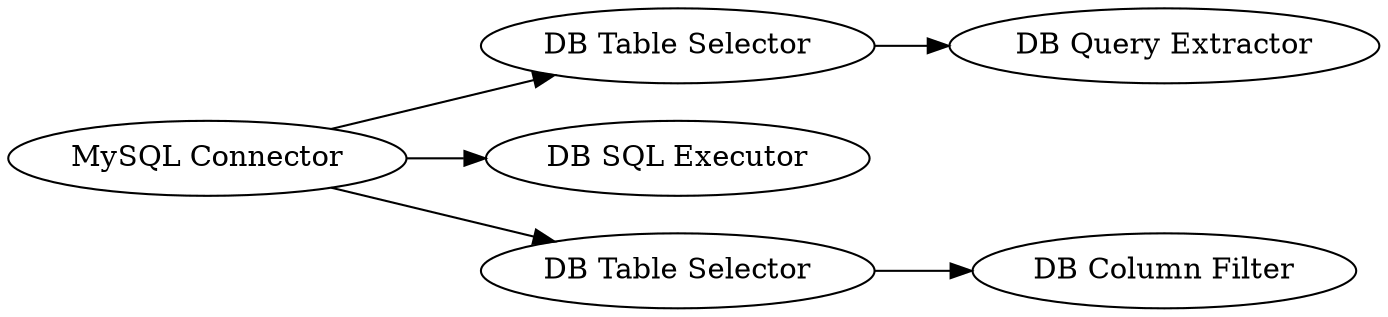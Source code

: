 digraph {
	"8016761613652771691_5" [label="DB Table Selector"]
	"8016761613652771691_11" [label="DB Query Extractor"]
	"8016761613652771691_8" [label="DB Column Filter"]
	"8016761613652771691_2" [label="MySQL Connector"]
	"8016761613652771691_3" [label="DB SQL Executor"]
	"8016761613652771691_7" [label="DB Table Selector"]
	"8016761613652771691_7" -> "8016761613652771691_8"
	"8016761613652771691_2" -> "8016761613652771691_7"
	"8016761613652771691_2" -> "8016761613652771691_3"
	"8016761613652771691_2" -> "8016761613652771691_5"
	"8016761613652771691_5" -> "8016761613652771691_11"
	rankdir=LR
}
